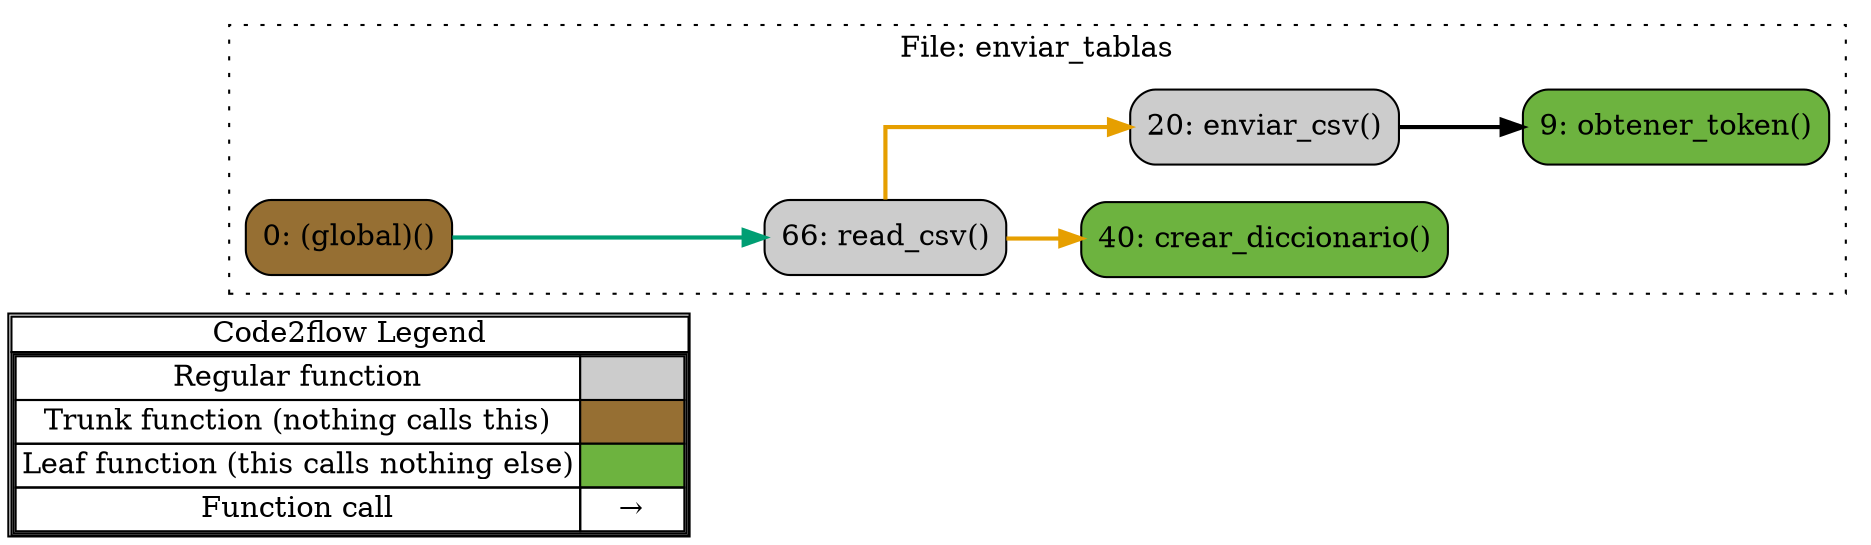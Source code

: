 digraph G {
concentrate=true;
splines="ortho";
rankdir="LR";
subgraph legend{
    rank = min;
    label = "legend";
    Legend [shape=none, margin=0, label = <
        <table cellspacing="0" cellpadding="0" border="1"><tr><td>Code2flow Legend</td></tr><tr><td>
        <table cellspacing="0">
        <tr><td>Regular function</td><td width="50px" bgcolor='#cccccc'></td></tr>
        <tr><td>Trunk function (nothing calls this)</td><td bgcolor='#966F33'></td></tr>
        <tr><td>Leaf function (this calls nothing else)</td><td bgcolor='#6db33f'></td></tr>
        <tr><td>Function call</td><td><font color='black'>&#8594;</font></td></tr>
        </table></td></tr></table>
        >];
}node_5cb14d5b [label="0: (global)()" name="enviar_tablas::(global)" shape="rect" style="rounded,filled" fillcolor="#966F33" ];
node_7a14ac3d [label="40: crear_diccionario()" name="enviar_tablas::crear_diccionario" shape="rect" style="rounded,filled" fillcolor="#6db33f" ];
node_25e39970 [label="20: enviar_csv()" name="enviar_tablas::enviar_csv" shape="rect" style="rounded,filled" fillcolor="#cccccc" ];
node_355e3101 [label="9: obtener_token()" name="enviar_tablas::obtener_token" shape="rect" style="rounded,filled" fillcolor="#6db33f" ];
node_75e06041 [label="66: read_csv()" name="enviar_tablas::read_csv" shape="rect" style="rounded,filled" fillcolor="#cccccc" ];
node_5cb14d5b -> node_75e06041 [color="#009E73" penwidth="2"];
node_25e39970 -> node_355e3101 [color="#000000" penwidth="2"];
node_75e06041 -> node_7a14ac3d [color="#E69F00" penwidth="2"];
node_75e06041 -> node_25e39970 [color="#E69F00" penwidth="2"];
subgraph cluster_15feb61f {
    node_355e3101 node_25e39970 node_7a14ac3d node_75e06041 node_5cb14d5b;
    label="File: enviar_tablas";
    name="enviar_tablas";
    style="filled";
    graph[style=dotted];
};
}
